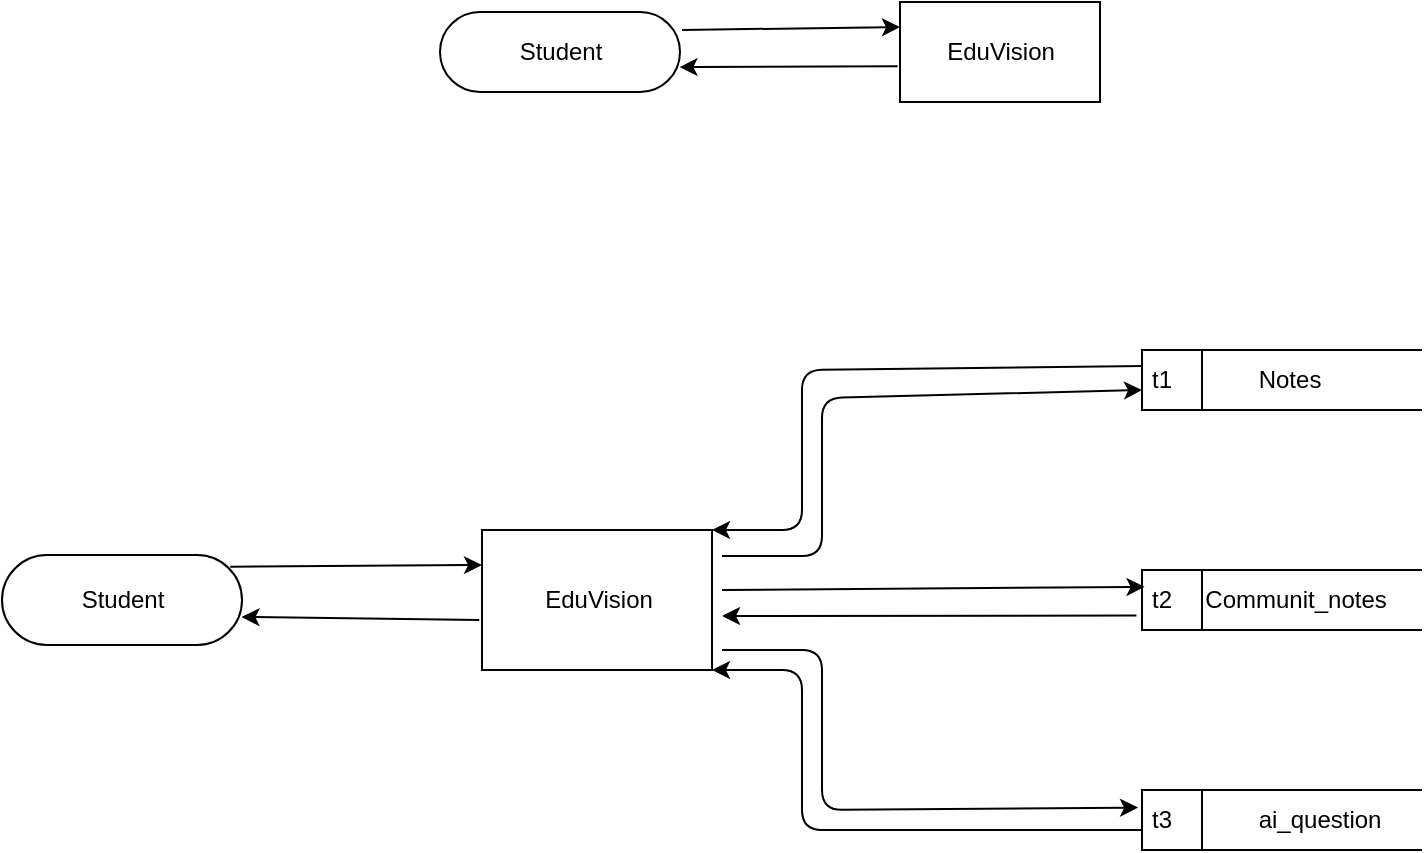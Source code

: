 <mxfile>
    <diagram id="fwmVZqovn5xkPGtIKPpo" name="Page-1">
        <mxGraphModel dx="988" dy="557" grid="1" gridSize="10" guides="1" tooltips="1" connect="1" arrows="1" fold="1" page="1" pageScale="1" pageWidth="850" pageHeight="1100" math="0" shadow="0">
            <root>
                <mxCell id="0"/>
                <mxCell id="1" parent="0"/>
                <mxCell id="2" value="Student" style="html=1;dashed=0;whitespace=wrap;shape=mxgraph.dfd.start" parent="1" vertex="1">
                    <mxGeometry x="289" y="111" width="120" height="40" as="geometry"/>
                </mxCell>
                <mxCell id="3" value="EduVision" style="html=1;dashed=0;whitespace=wrap;" parent="1" vertex="1">
                    <mxGeometry x="519" y="106" width="100" height="50" as="geometry"/>
                </mxCell>
                <mxCell id="4" value="" style="endArrow=classic;html=1;entryX=0;entryY=0.25;entryDx=0;entryDy=0;" parent="1" target="3" edge="1">
                    <mxGeometry width="50" height="50" relative="1" as="geometry">
                        <mxPoint x="410" y="120" as="sourcePoint"/>
                        <mxPoint x="659" y="-9" as="targetPoint"/>
                    </mxGeometry>
                </mxCell>
                <mxCell id="5" value="" style="endArrow=classic;html=1;entryX=0.998;entryY=0.688;entryDx=0;entryDy=0;entryPerimeter=0;exitX=-0.012;exitY=0.642;exitDx=0;exitDy=0;exitPerimeter=0;" parent="1" source="3" target="2" edge="1">
                    <mxGeometry width="50" height="50" relative="1" as="geometry">
                        <mxPoint x="559" y="221" as="sourcePoint"/>
                        <mxPoint x="609" y="171" as="targetPoint"/>
                    </mxGeometry>
                </mxCell>
                <mxCell id="8" value="Student" style="html=1;dashed=0;whitespace=wrap;shape=mxgraph.dfd.start" parent="1" vertex="1">
                    <mxGeometry x="70" y="382.5" width="120" height="45" as="geometry"/>
                </mxCell>
                <mxCell id="9" value="EduVision" style="html=1;dashed=0;whitespace=wrap;" parent="1" vertex="1">
                    <mxGeometry x="310" y="370" width="115" height="70" as="geometry"/>
                </mxCell>
                <mxCell id="10" value="" style="endArrow=classic;html=1;exitX=0;exitY=0;exitDx=114.14;exitDy=5.86;exitPerimeter=0;entryX=0;entryY=0.25;entryDx=0;entryDy=0;" parent="1" source="8" target="9" edge="1">
                    <mxGeometry width="50" height="50" relative="1" as="geometry">
                        <mxPoint x="415" y="305" as="sourcePoint"/>
                        <mxPoint x="465" y="255" as="targetPoint"/>
                    </mxGeometry>
                </mxCell>
                <mxCell id="11" value="" style="endArrow=classic;html=1;entryX=0.998;entryY=0.688;entryDx=0;entryDy=0;entryPerimeter=0;exitX=-0.012;exitY=0.642;exitDx=0;exitDy=0;exitPerimeter=0;" parent="1" source="9" target="8" edge="1">
                    <mxGeometry width="50" height="50" relative="1" as="geometry">
                        <mxPoint x="365" y="485" as="sourcePoint"/>
                        <mxPoint x="415" y="435" as="targetPoint"/>
                    </mxGeometry>
                </mxCell>
                <mxCell id="14" value="t3&lt;span style=&quot;white-space: pre;&quot;&gt;&#9;&lt;span style=&quot;white-space: pre;&quot;&gt;&#9;&lt;/span&gt;&lt;/span&gt;ai_question" style="html=1;dashed=0;whitespace=wrap;shape=mxgraph.dfd.dataStoreID;align=left;spacingLeft=3;points=[[0,0],[0.5,0],[1,0],[0,0.5],[1,0.5],[0,1],[0.5,1],[1,1]];" parent="1" vertex="1">
                    <mxGeometry x="640" y="500" width="140" height="30" as="geometry"/>
                </mxCell>
                <mxCell id="15" value="t2&lt;span style=&quot;white-space: pre;&quot;&gt;&#9;&lt;/span&gt;Communit_notes" style="html=1;dashed=0;whitespace=wrap;shape=mxgraph.dfd.dataStoreID;align=left;spacingLeft=3;points=[[0,0],[0.5,0],[1,0],[0,0.5],[1,0.5],[0,1],[0.5,1],[1,1]];" parent="1" vertex="1">
                    <mxGeometry x="640" y="390" width="140" height="30" as="geometry"/>
                </mxCell>
                <mxCell id="17" value="" style="endArrow=classic;html=1;entryX=0;entryY=0.667;entryDx=0;entryDy=0;entryPerimeter=0;" parent="1" target="23" edge="1">
                    <mxGeometry width="50" height="50" relative="1" as="geometry">
                        <mxPoint x="430" y="383" as="sourcePoint"/>
                        <mxPoint x="635.97" y="303.64" as="targetPoint"/>
                        <Array as="points">
                            <mxPoint x="480" y="383"/>
                            <mxPoint x="480" y="304"/>
                        </Array>
                    </mxGeometry>
                </mxCell>
                <mxCell id="19" value="" style="endArrow=classic;html=1;exitX=0.003;exitY=0.267;exitDx=0;exitDy=0;exitPerimeter=0;entryX=1;entryY=0;entryDx=0;entryDy=0;" parent="1" source="23" edge="1" target="9">
                    <mxGeometry width="50" height="50" relative="1" as="geometry">
                        <mxPoint x="636.88" y="287.65" as="sourcePoint"/>
                        <mxPoint x="430" y="370" as="targetPoint"/>
                        <Array as="points">
                            <mxPoint x="470" y="290"/>
                            <mxPoint x="470" y="370"/>
                            <mxPoint x="450" y="370"/>
                        </Array>
                    </mxGeometry>
                </mxCell>
                <mxCell id="23" value="t1&lt;span style=&quot;white-space: pre;&quot;&gt;&#9;&lt;/span&gt;&lt;span style=&quot;white-space: pre;&quot;&gt;&#9;&lt;/span&gt;Notes" style="html=1;dashed=0;whitespace=wrap;shape=mxgraph.dfd.dataStoreID;align=left;spacingLeft=3;points=[[0,0],[0.5,0],[1,0],[0,0.5],[1,0.5],[0,1],[0.5,1],[1,1]];" vertex="1" parent="1">
                    <mxGeometry x="640" y="280" width="140" height="30" as="geometry"/>
                </mxCell>
                <mxCell id="27" value="" style="endArrow=classic;html=1;entryX=0.009;entryY=0.28;entryDx=0;entryDy=0;entryPerimeter=0;" edge="1" parent="1" target="15">
                    <mxGeometry width="50" height="50" relative="1" as="geometry">
                        <mxPoint x="430" y="400" as="sourcePoint"/>
                        <mxPoint x="450" y="260" as="targetPoint"/>
                    </mxGeometry>
                </mxCell>
                <mxCell id="28" value="" style="endArrow=classic;html=1;exitX=-0.02;exitY=0.76;exitDx=0;exitDy=0;exitPerimeter=0;" edge="1" parent="1" source="15">
                    <mxGeometry width="50" height="50" relative="1" as="geometry">
                        <mxPoint x="400" y="310" as="sourcePoint"/>
                        <mxPoint x="430" y="413" as="targetPoint"/>
                    </mxGeometry>
                </mxCell>
                <mxCell id="29" value="" style="endArrow=classic;html=1;entryX=-0.014;entryY=0.293;entryDx=0;entryDy=0;entryPerimeter=0;" edge="1" parent="1" target="14">
                    <mxGeometry width="50" height="50" relative="1" as="geometry">
                        <mxPoint x="430" y="430" as="sourcePoint"/>
                        <mxPoint x="450" y="260" as="targetPoint"/>
                        <Array as="points">
                            <mxPoint x="480" y="430"/>
                            <mxPoint x="480" y="510"/>
                        </Array>
                    </mxGeometry>
                </mxCell>
                <mxCell id="30" value="" style="endArrow=classic;html=1;entryX=1;entryY=1;entryDx=0;entryDy=0;" edge="1" parent="1" target="9">
                    <mxGeometry width="50" height="50" relative="1" as="geometry">
                        <mxPoint x="640" y="520" as="sourcePoint"/>
                        <mxPoint x="450" y="260" as="targetPoint"/>
                        <Array as="points">
                            <mxPoint x="470" y="520"/>
                            <mxPoint x="470" y="440"/>
                        </Array>
                    </mxGeometry>
                </mxCell>
            </root>
        </mxGraphModel>
    </diagram>
</mxfile>